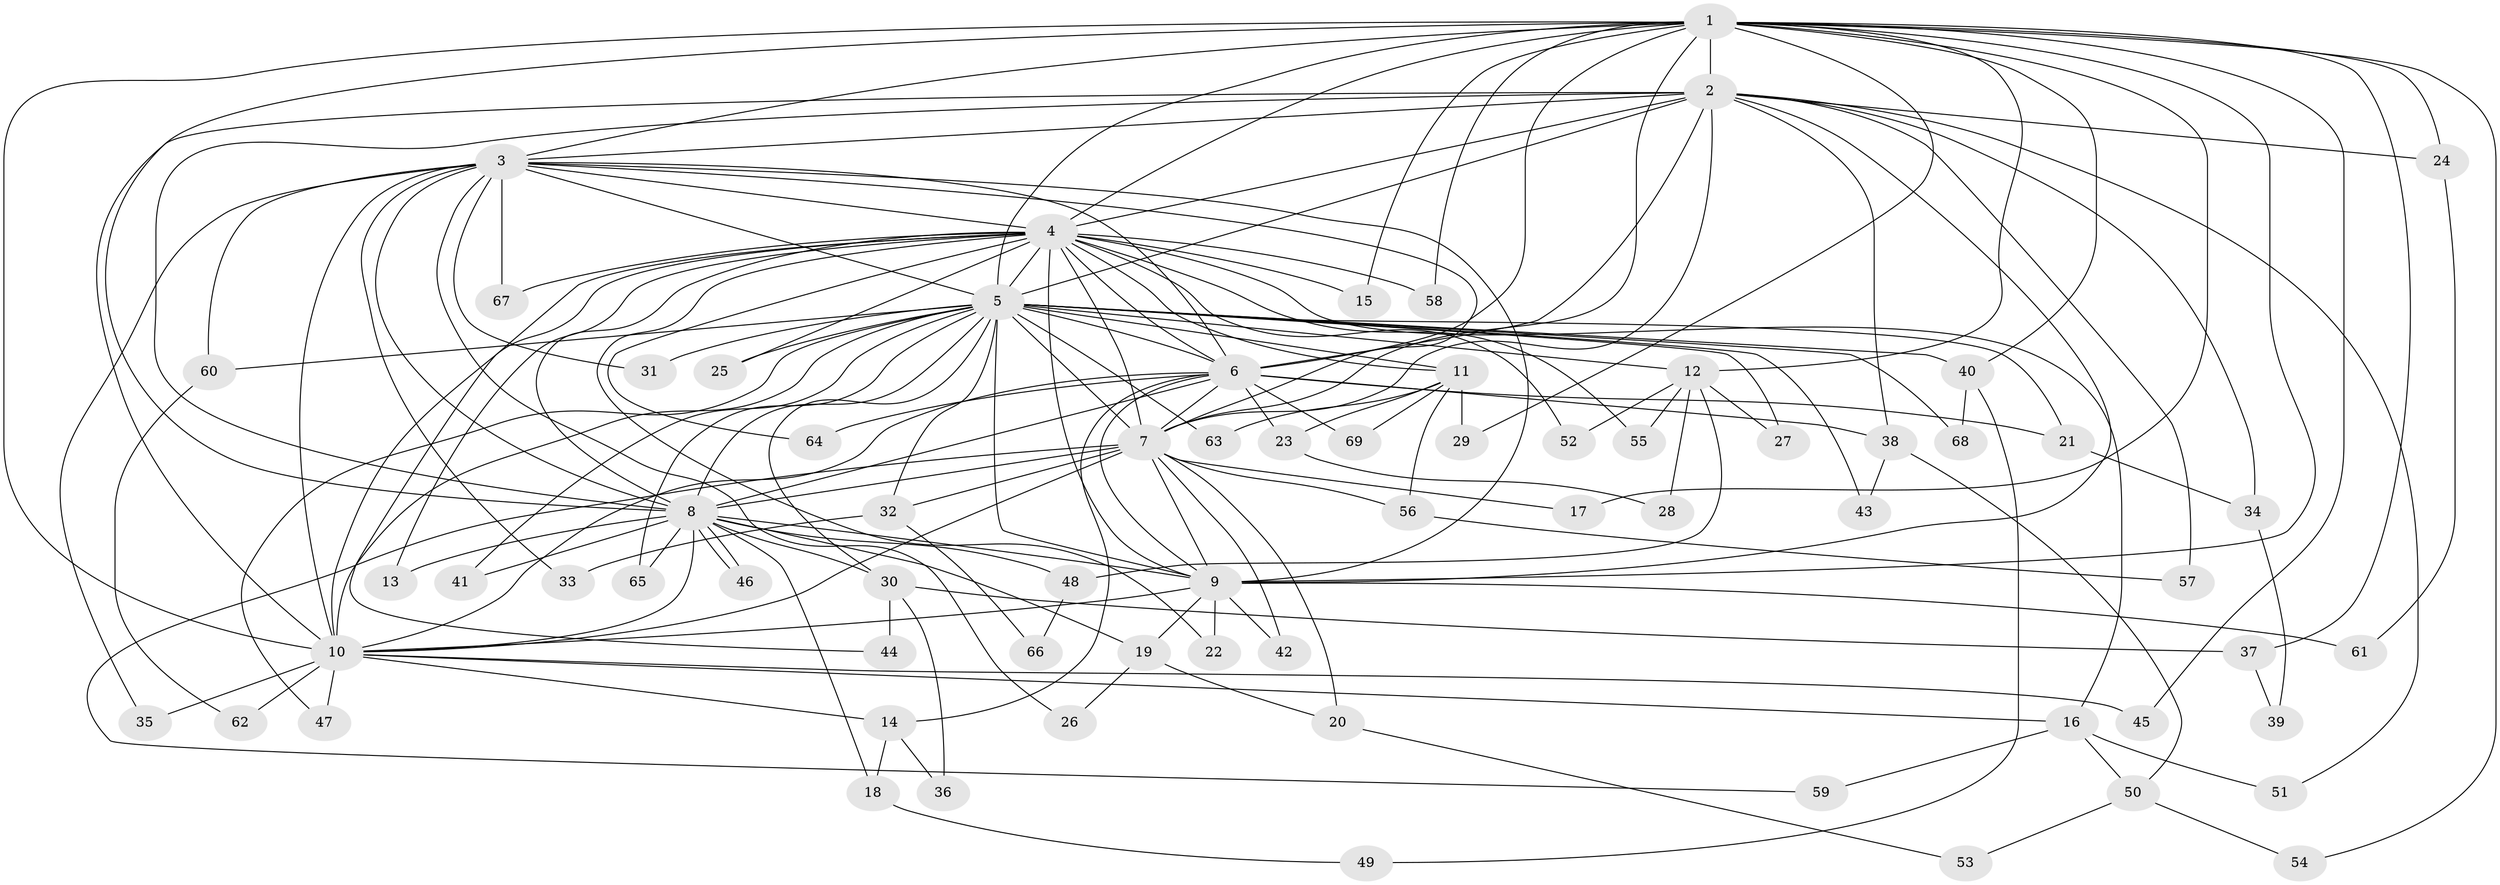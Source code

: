 // coarse degree distribution, {19: 0.02, 13: 0.06, 11: 0.02, 18: 0.02, 21: 0.02, 14: 0.02, 16: 0.02, 6: 0.04, 7: 0.02, 2: 0.48, 4: 0.06, 5: 0.06, 3: 0.16}
// Generated by graph-tools (version 1.1) at 2025/41/03/06/25 10:41:38]
// undirected, 69 vertices, 163 edges
graph export_dot {
graph [start="1"]
  node [color=gray90,style=filled];
  1;
  2;
  3;
  4;
  5;
  6;
  7;
  8;
  9;
  10;
  11;
  12;
  13;
  14;
  15;
  16;
  17;
  18;
  19;
  20;
  21;
  22;
  23;
  24;
  25;
  26;
  27;
  28;
  29;
  30;
  31;
  32;
  33;
  34;
  35;
  36;
  37;
  38;
  39;
  40;
  41;
  42;
  43;
  44;
  45;
  46;
  47;
  48;
  49;
  50;
  51;
  52;
  53;
  54;
  55;
  56;
  57;
  58;
  59;
  60;
  61;
  62;
  63;
  64;
  65;
  66;
  67;
  68;
  69;
  1 -- 2;
  1 -- 3;
  1 -- 4;
  1 -- 5;
  1 -- 6;
  1 -- 7;
  1 -- 8;
  1 -- 9;
  1 -- 10;
  1 -- 12;
  1 -- 15;
  1 -- 17;
  1 -- 24;
  1 -- 29;
  1 -- 37;
  1 -- 40;
  1 -- 45;
  1 -- 54;
  1 -- 58;
  2 -- 3;
  2 -- 4;
  2 -- 5;
  2 -- 6;
  2 -- 7;
  2 -- 8;
  2 -- 9;
  2 -- 10;
  2 -- 24;
  2 -- 34;
  2 -- 38;
  2 -- 51;
  2 -- 57;
  3 -- 4;
  3 -- 5;
  3 -- 6;
  3 -- 7;
  3 -- 8;
  3 -- 9;
  3 -- 10;
  3 -- 26;
  3 -- 31;
  3 -- 33;
  3 -- 35;
  3 -- 60;
  3 -- 67;
  4 -- 5;
  4 -- 6;
  4 -- 7;
  4 -- 8;
  4 -- 9;
  4 -- 10;
  4 -- 11;
  4 -- 13;
  4 -- 15;
  4 -- 16;
  4 -- 22;
  4 -- 25;
  4 -- 44;
  4 -- 52;
  4 -- 55;
  4 -- 58;
  4 -- 64;
  4 -- 67;
  5 -- 6;
  5 -- 7;
  5 -- 8;
  5 -- 9;
  5 -- 10;
  5 -- 11;
  5 -- 12;
  5 -- 21;
  5 -- 25;
  5 -- 27;
  5 -- 30;
  5 -- 31;
  5 -- 32;
  5 -- 40;
  5 -- 41;
  5 -- 43;
  5 -- 47;
  5 -- 60;
  5 -- 63;
  5 -- 65;
  5 -- 68;
  6 -- 7;
  6 -- 8;
  6 -- 9;
  6 -- 10;
  6 -- 14;
  6 -- 21;
  6 -- 23;
  6 -- 38;
  6 -- 64;
  6 -- 69;
  7 -- 8;
  7 -- 9;
  7 -- 10;
  7 -- 17;
  7 -- 20;
  7 -- 32;
  7 -- 42;
  7 -- 56;
  7 -- 59;
  8 -- 9;
  8 -- 10;
  8 -- 13;
  8 -- 18;
  8 -- 19;
  8 -- 30;
  8 -- 41;
  8 -- 46;
  8 -- 46;
  8 -- 48;
  8 -- 65;
  9 -- 10;
  9 -- 19;
  9 -- 22;
  9 -- 42;
  9 -- 61;
  10 -- 14;
  10 -- 16;
  10 -- 35;
  10 -- 45;
  10 -- 47;
  10 -- 62;
  11 -- 23;
  11 -- 29;
  11 -- 56;
  11 -- 63;
  11 -- 69;
  12 -- 27;
  12 -- 28;
  12 -- 48;
  12 -- 52;
  12 -- 55;
  14 -- 18;
  14 -- 36;
  16 -- 50;
  16 -- 51;
  16 -- 59;
  18 -- 49;
  19 -- 20;
  19 -- 26;
  20 -- 53;
  21 -- 34;
  23 -- 28;
  24 -- 61;
  30 -- 36;
  30 -- 37;
  30 -- 44;
  32 -- 33;
  32 -- 66;
  34 -- 39;
  37 -- 39;
  38 -- 43;
  38 -- 50;
  40 -- 49;
  40 -- 68;
  48 -- 66;
  50 -- 53;
  50 -- 54;
  56 -- 57;
  60 -- 62;
}
